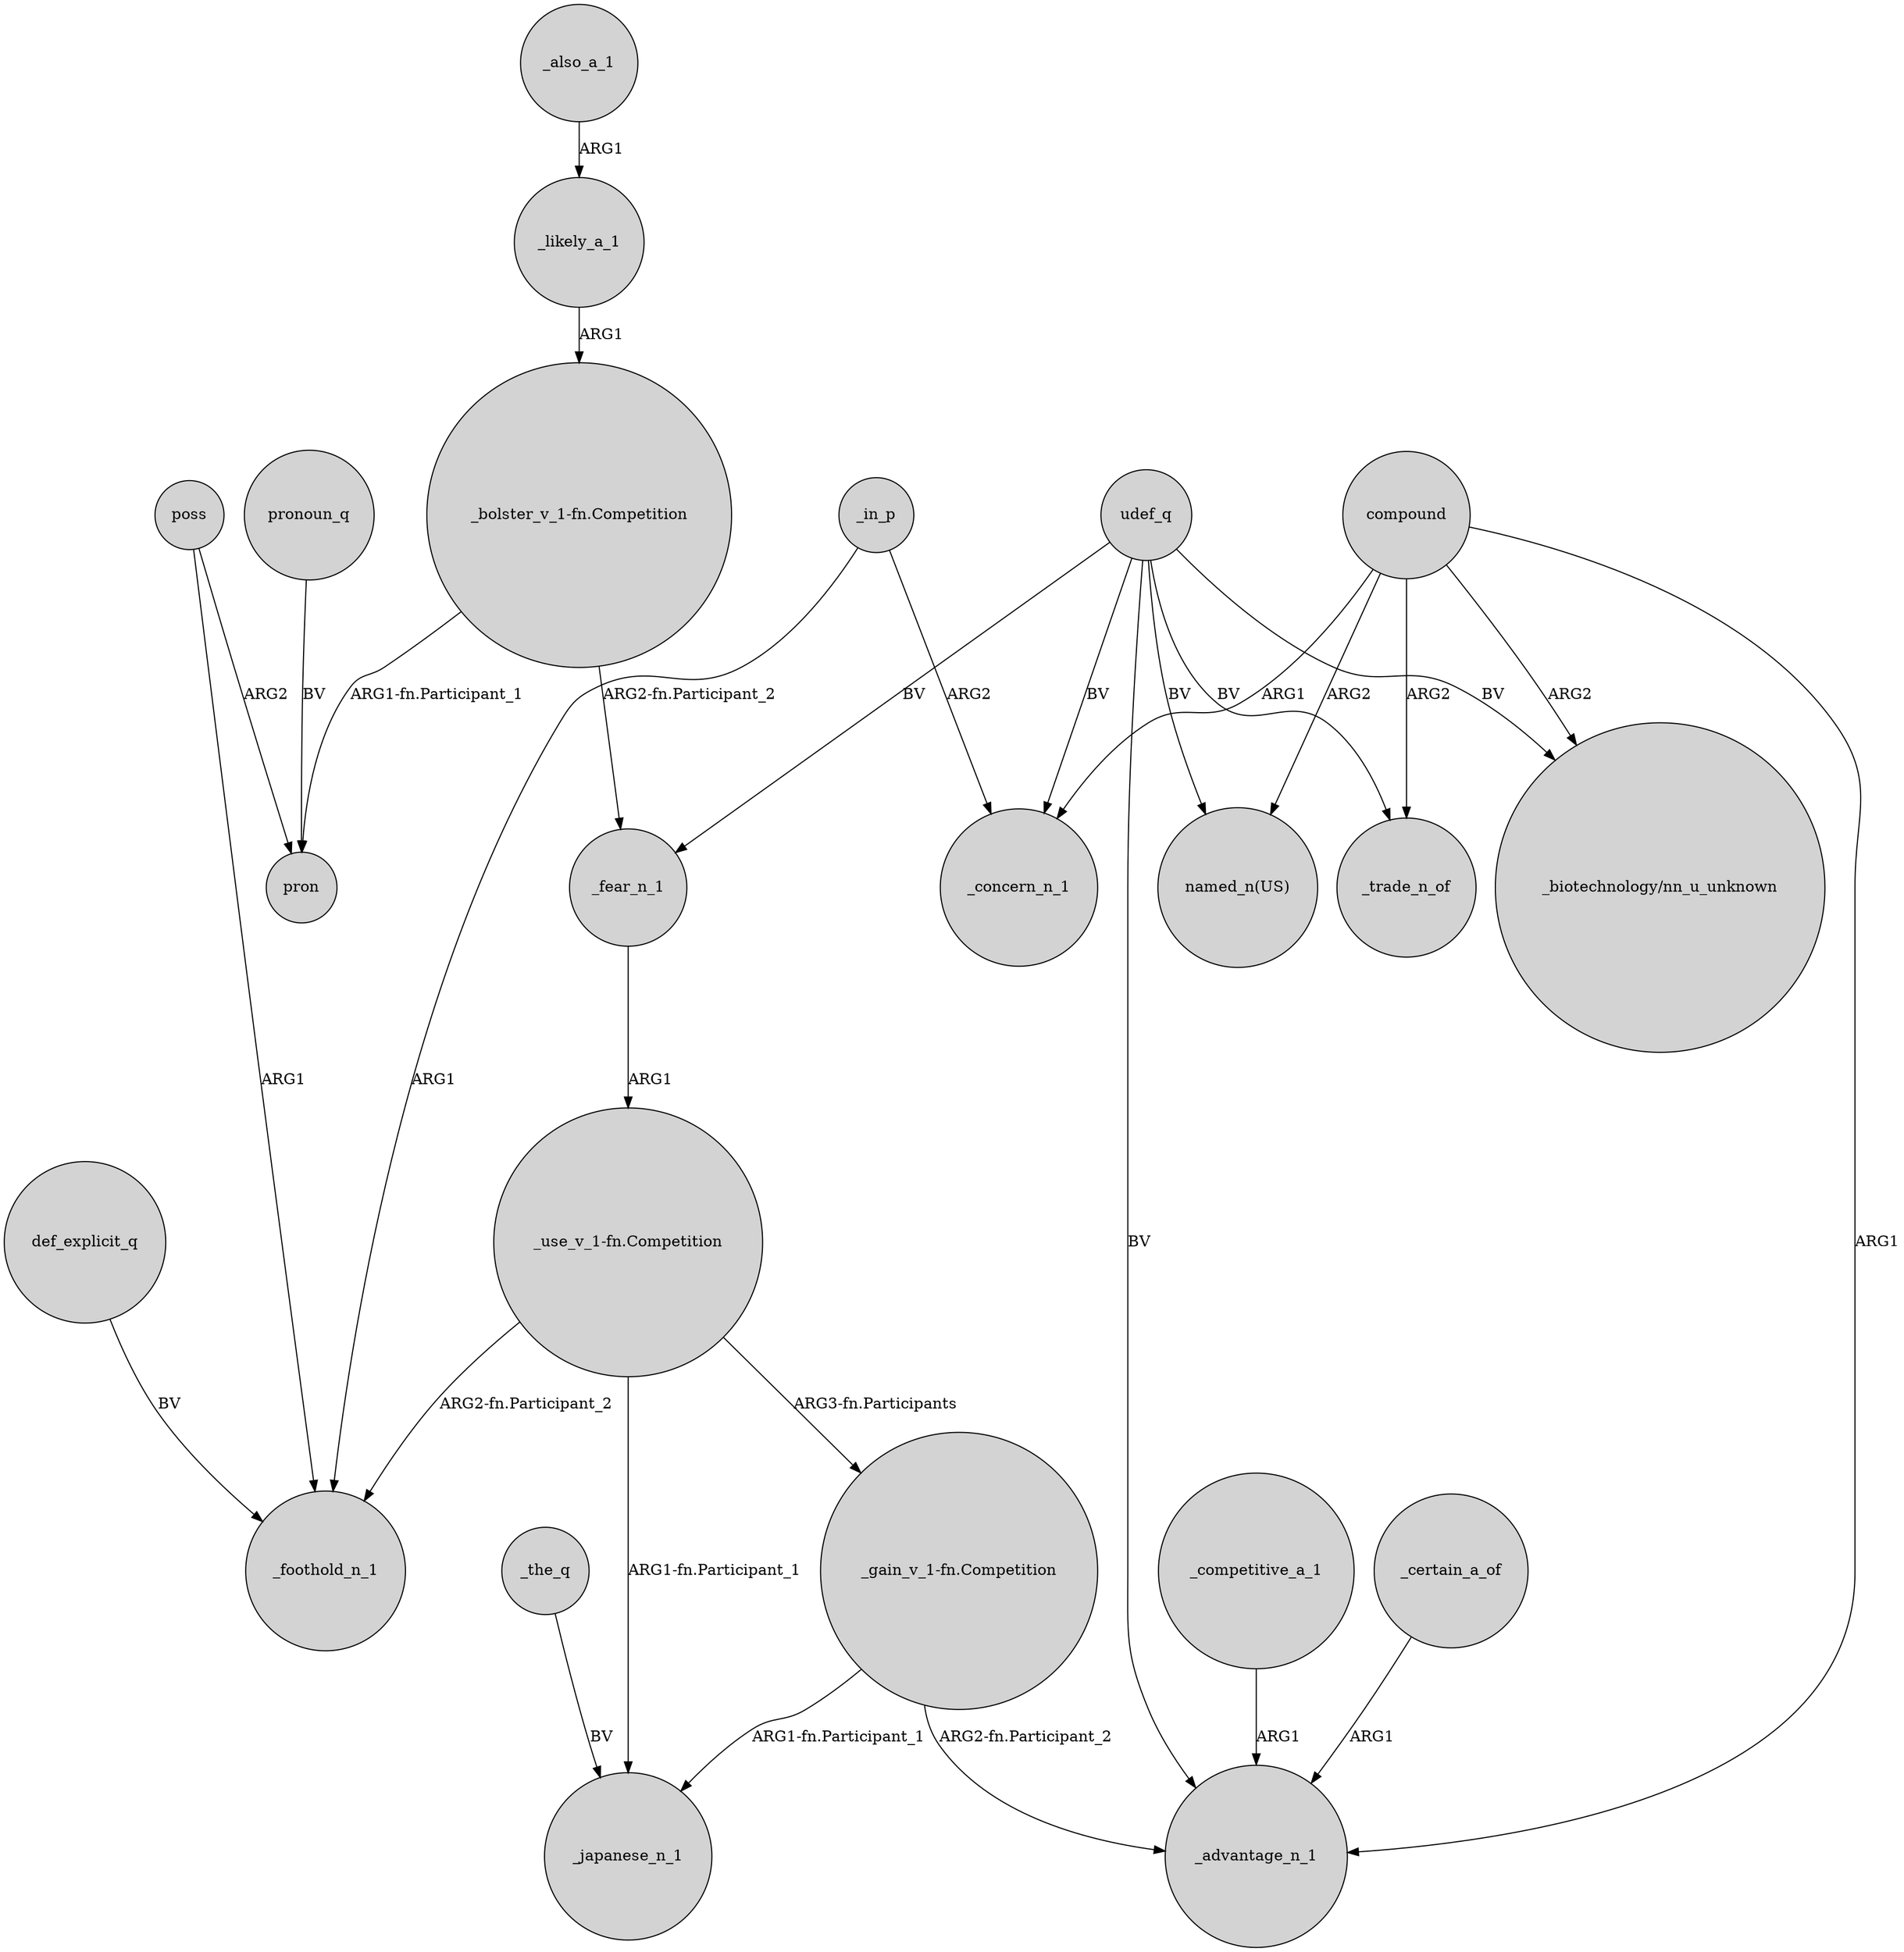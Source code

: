 digraph {
	node [shape=circle style=filled]
	"_use_v_1-fn.Competition" -> _foothold_n_1 [label="ARG2-fn.Participant_2"]
	"_gain_v_1-fn.Competition" -> _japanese_n_1 [label="ARG1-fn.Participant_1"]
	"_bolster_v_1-fn.Competition" -> _fear_n_1 [label="ARG2-fn.Participant_2"]
	"_bolster_v_1-fn.Competition" -> pron [label="ARG1-fn.Participant_1"]
	_likely_a_1 -> "_bolster_v_1-fn.Competition" [label=ARG1]
	compound -> "_biotechnology/nn_u_unknown" [label=ARG2]
	compound -> _advantage_n_1 [label=ARG1]
	poss -> _foothold_n_1 [label=ARG1]
	"_use_v_1-fn.Competition" -> "_gain_v_1-fn.Competition" [label="ARG3-fn.Participants"]
	_in_p -> _foothold_n_1 [label=ARG1]
	"_gain_v_1-fn.Competition" -> _advantage_n_1 [label="ARG2-fn.Participant_2"]
	_also_a_1 -> _likely_a_1 [label=ARG1]
	pronoun_q -> pron [label=BV]
	poss -> pron [label=ARG2]
	udef_q -> "_biotechnology/nn_u_unknown" [label=BV]
	_fear_n_1 -> "_use_v_1-fn.Competition" [label=ARG1]
	compound -> _concern_n_1 [label=ARG1]
	udef_q -> _advantage_n_1 [label=BV]
	"_use_v_1-fn.Competition" -> _japanese_n_1 [label="ARG1-fn.Participant_1"]
	_the_q -> _japanese_n_1 [label=BV]
	udef_q -> _trade_n_of [label=BV]
	_in_p -> _concern_n_1 [label=ARG2]
	compound -> _trade_n_of [label=ARG2]
	udef_q -> _concern_n_1 [label=BV]
	_competitive_a_1 -> _advantage_n_1 [label=ARG1]
	udef_q -> _fear_n_1 [label=BV]
	compound -> "named_n(US)" [label=ARG2]
	udef_q -> "named_n(US)" [label=BV]
	_certain_a_of -> _advantage_n_1 [label=ARG1]
	def_explicit_q -> _foothold_n_1 [label=BV]
}
